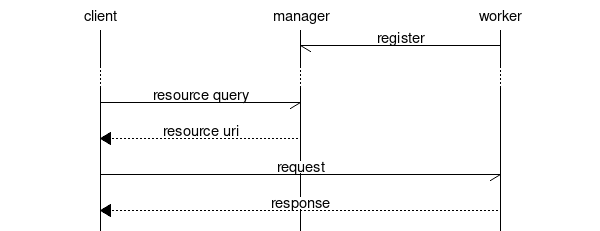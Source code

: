 msc {
    client, dcs[label="manager"], worker;

    worker->dcs[label="register"];
    ...;
    client->dcs[label="resource query"];
    client<<dcs[label="resource uri"];
    client->worker[label="request"];
    client<<worker[label="response"];
}
